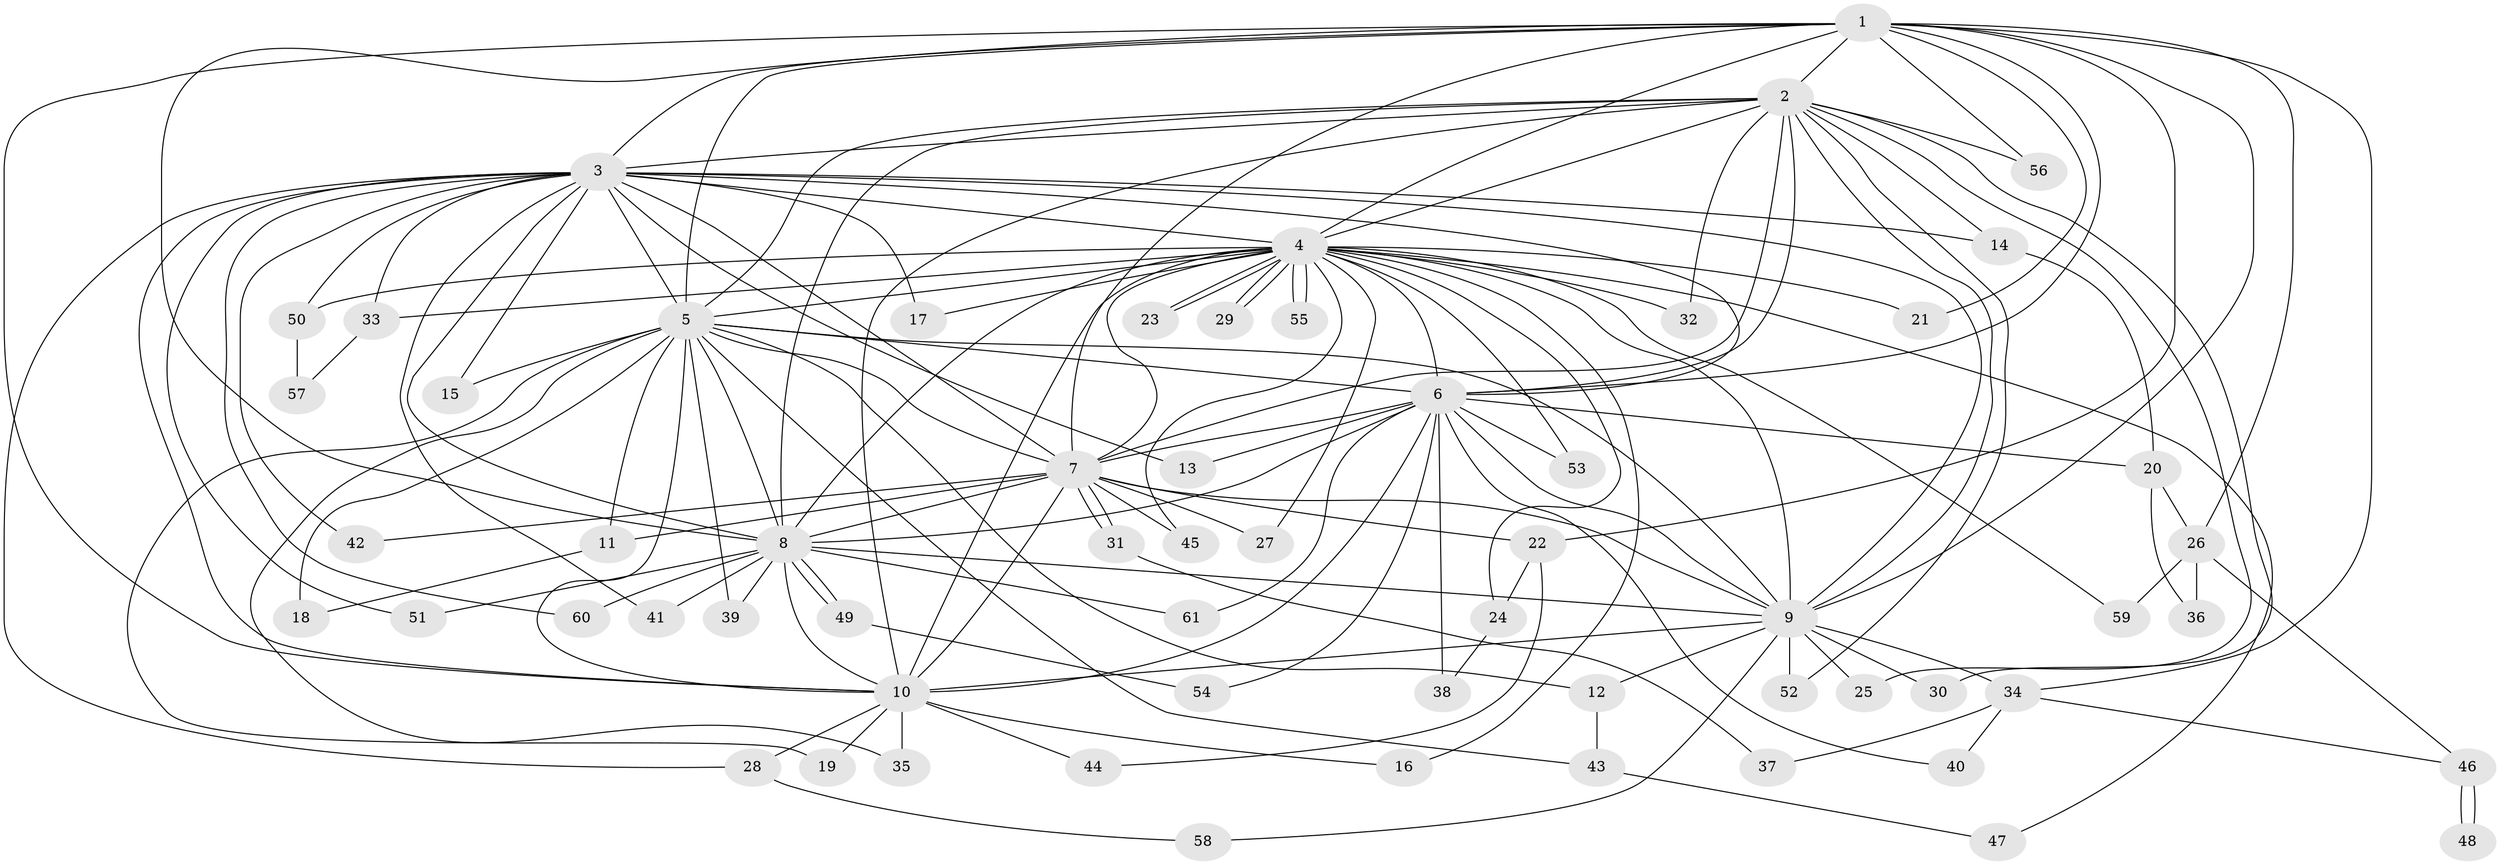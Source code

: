 // coarse degree distribution, {11: 0.021739130434782608, 13: 0.043478260869565216, 21: 0.021739130434782608, 23: 0.021739130434782608, 14: 0.043478260869565216, 15: 0.043478260869565216, 3: 0.15217391304347827, 2: 0.5652173913043478, 1: 0.043478260869565216, 6: 0.021739130434782608, 4: 0.021739130434782608}
// Generated by graph-tools (version 1.1) at 2025/23/03/03/25 07:23:38]
// undirected, 61 vertices, 147 edges
graph export_dot {
graph [start="1"]
  node [color=gray90,style=filled];
  1;
  2;
  3;
  4;
  5;
  6;
  7;
  8;
  9;
  10;
  11;
  12;
  13;
  14;
  15;
  16;
  17;
  18;
  19;
  20;
  21;
  22;
  23;
  24;
  25;
  26;
  27;
  28;
  29;
  30;
  31;
  32;
  33;
  34;
  35;
  36;
  37;
  38;
  39;
  40;
  41;
  42;
  43;
  44;
  45;
  46;
  47;
  48;
  49;
  50;
  51;
  52;
  53;
  54;
  55;
  56;
  57;
  58;
  59;
  60;
  61;
  1 -- 2;
  1 -- 3;
  1 -- 4;
  1 -- 5;
  1 -- 6;
  1 -- 7;
  1 -- 8;
  1 -- 9;
  1 -- 10;
  1 -- 21;
  1 -- 22;
  1 -- 26;
  1 -- 34;
  1 -- 56;
  2 -- 3;
  2 -- 4;
  2 -- 5;
  2 -- 6;
  2 -- 7;
  2 -- 8;
  2 -- 9;
  2 -- 10;
  2 -- 14;
  2 -- 25;
  2 -- 30;
  2 -- 32;
  2 -- 52;
  2 -- 56;
  3 -- 4;
  3 -- 5;
  3 -- 6;
  3 -- 7;
  3 -- 8;
  3 -- 9;
  3 -- 10;
  3 -- 13;
  3 -- 14;
  3 -- 15;
  3 -- 17;
  3 -- 28;
  3 -- 33;
  3 -- 41;
  3 -- 42;
  3 -- 50;
  3 -- 51;
  3 -- 60;
  4 -- 5;
  4 -- 6;
  4 -- 7;
  4 -- 8;
  4 -- 9;
  4 -- 10;
  4 -- 16;
  4 -- 17;
  4 -- 21;
  4 -- 23;
  4 -- 23;
  4 -- 24;
  4 -- 27;
  4 -- 29;
  4 -- 29;
  4 -- 32;
  4 -- 33;
  4 -- 45;
  4 -- 47;
  4 -- 50;
  4 -- 53;
  4 -- 55;
  4 -- 55;
  4 -- 59;
  5 -- 6;
  5 -- 7;
  5 -- 8;
  5 -- 9;
  5 -- 10;
  5 -- 11;
  5 -- 12;
  5 -- 15;
  5 -- 18;
  5 -- 19;
  5 -- 35;
  5 -- 39;
  5 -- 43;
  6 -- 7;
  6 -- 8;
  6 -- 9;
  6 -- 10;
  6 -- 13;
  6 -- 20;
  6 -- 38;
  6 -- 40;
  6 -- 53;
  6 -- 54;
  6 -- 61;
  7 -- 8;
  7 -- 9;
  7 -- 10;
  7 -- 11;
  7 -- 22;
  7 -- 27;
  7 -- 31;
  7 -- 31;
  7 -- 42;
  7 -- 45;
  8 -- 9;
  8 -- 10;
  8 -- 39;
  8 -- 41;
  8 -- 49;
  8 -- 49;
  8 -- 51;
  8 -- 60;
  8 -- 61;
  9 -- 10;
  9 -- 12;
  9 -- 25;
  9 -- 30;
  9 -- 34;
  9 -- 52;
  9 -- 58;
  10 -- 16;
  10 -- 19;
  10 -- 28;
  10 -- 35;
  10 -- 44;
  11 -- 18;
  12 -- 43;
  14 -- 20;
  20 -- 26;
  20 -- 36;
  22 -- 24;
  22 -- 44;
  24 -- 38;
  26 -- 36;
  26 -- 46;
  26 -- 59;
  28 -- 58;
  31 -- 37;
  33 -- 57;
  34 -- 37;
  34 -- 40;
  34 -- 46;
  43 -- 47;
  46 -- 48;
  46 -- 48;
  49 -- 54;
  50 -- 57;
}
